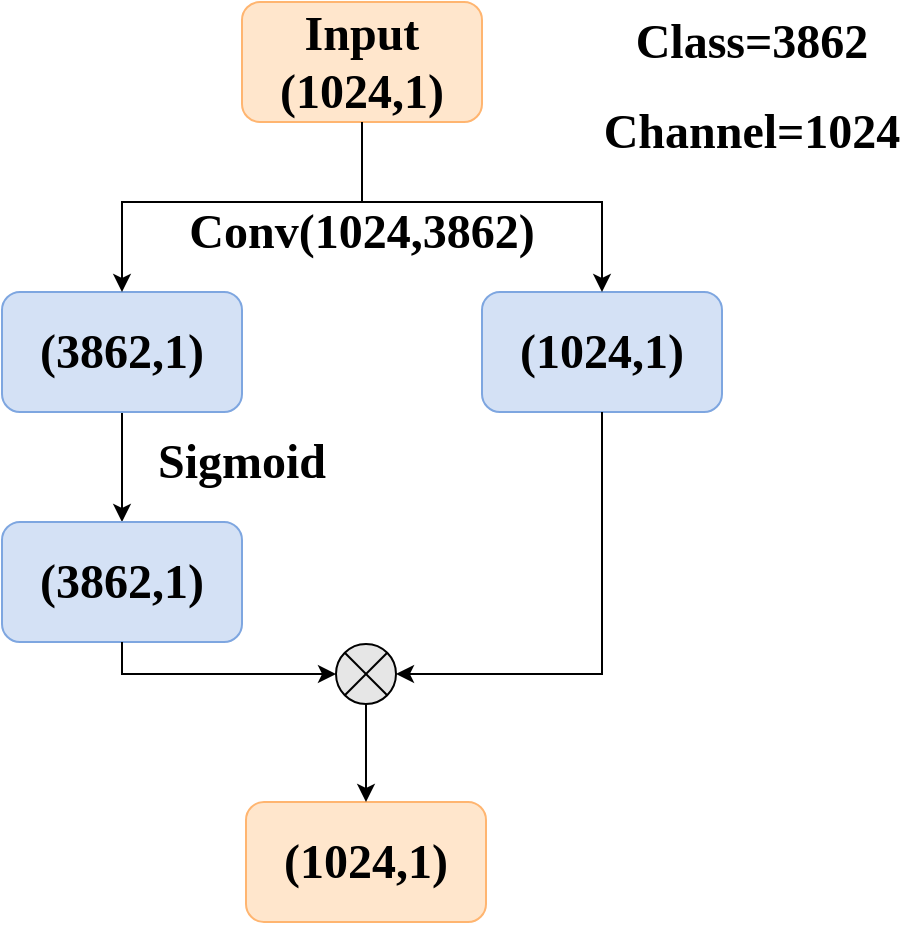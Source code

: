 <mxfile version="14.6.10" type="github">
  <diagram id="z1iZUHxwk2cOEqX16GdH" name="Page-1">
    <mxGraphModel dx="594" dy="616" grid="1" gridSize="10" guides="1" tooltips="1" connect="1" arrows="1" fold="1" page="1" pageScale="1" pageWidth="827" pageHeight="1169" math="0" shadow="0">
      <root>
        <mxCell id="0" />
        <mxCell id="1" parent="0" />
        <mxCell id="mXhgvyvCUNOTh_4j2mc--1" value="&lt;font style=&quot;font-size: 24px&quot; face=&quot;Times New Roman&quot;&gt;&lt;b&gt;Input&lt;br&gt;(1024,1)&lt;/b&gt;&lt;/font&gt;" style="rounded=1;whiteSpace=wrap;html=1;fillColor=#FFE6CC;strokeColor=#FFB570;" vertex="1" parent="1">
          <mxGeometry x="280" y="30" width="120" height="60" as="geometry" />
        </mxCell>
        <mxCell id="mXhgvyvCUNOTh_4j2mc--2" value="" style="edgeStyle=orthogonalEdgeStyle;rounded=0;orthogonalLoop=1;jettySize=auto;html=1;" edge="1" parent="1" source="mXhgvyvCUNOTh_4j2mc--3" target="mXhgvyvCUNOTh_4j2mc--4">
          <mxGeometry relative="1" as="geometry" />
        </mxCell>
        <mxCell id="mXhgvyvCUNOTh_4j2mc--3" value="&lt;font style=&quot;font-size: 24px&quot; face=&quot;Times New Roman&quot;&gt;&lt;b&gt;(3862,1)&lt;/b&gt;&lt;/font&gt;" style="rounded=1;whiteSpace=wrap;html=1;fillColor=#D4E1F5;strokeColor=#7EA6E0;" vertex="1" parent="1">
          <mxGeometry x="160" y="175" width="120" height="60" as="geometry" />
        </mxCell>
        <mxCell id="mXhgvyvCUNOTh_4j2mc--4" value="&lt;font face=&quot;Times New Roman&quot; style=&quot;font-size: 24px&quot;&gt;&lt;b&gt;(3862,1)&lt;/b&gt;&lt;/font&gt;" style="rounded=1;whiteSpace=wrap;html=1;fillColor=#D4E1F5;strokeColor=#7EA6E0;" vertex="1" parent="1">
          <mxGeometry x="160" y="290" width="120" height="60" as="geometry" />
        </mxCell>
        <mxCell id="mXhgvyvCUNOTh_4j2mc--7" value="" style="endArrow=classic;html=1;rounded=0;edgeStyle=orthogonalEdgeStyle;exitX=0.5;exitY=1;exitDx=0;exitDy=0;entryX=0.5;entryY=0;entryDx=0;entryDy=0;" edge="1" parent="1" source="mXhgvyvCUNOTh_4j2mc--1" target="mXhgvyvCUNOTh_4j2mc--3">
          <mxGeometry width="50" height="50" relative="1" as="geometry">
            <mxPoint x="370" y="200" as="sourcePoint" />
            <mxPoint x="420" y="150" as="targetPoint" />
            <Array as="points">
              <mxPoint x="340" y="130" />
              <mxPoint x="220" y="130" />
            </Array>
          </mxGeometry>
        </mxCell>
        <mxCell id="mXhgvyvCUNOTh_4j2mc--14" value="&lt;span&gt;&lt;font face=&quot;Times New Roman&quot; style=&quot;font-size: 24px&quot;&gt;&lt;b&gt;(1024,1)&lt;/b&gt;&lt;/font&gt;&lt;/span&gt;" style="rounded=1;whiteSpace=wrap;html=1;fillColor=#FFE6CC;strokeColor=#FFB570;" vertex="1" parent="1">
          <mxGeometry x="282" y="430" width="120" height="60" as="geometry" />
        </mxCell>
        <mxCell id="mXhgvyvCUNOTh_4j2mc--35" value="" style="edgeStyle=orthogonalEdgeStyle;rounded=0;orthogonalLoop=1;jettySize=auto;html=1;" edge="1" parent="1" source="mXhgvyvCUNOTh_4j2mc--16" target="mXhgvyvCUNOTh_4j2mc--14">
          <mxGeometry relative="1" as="geometry" />
        </mxCell>
        <mxCell id="mXhgvyvCUNOTh_4j2mc--16" value="" style="ellipse;whiteSpace=wrap;html=1;aspect=fixed;fillColor=#E6E6E6;" vertex="1" parent="1">
          <mxGeometry x="327" y="351" width="30" height="30" as="geometry" />
        </mxCell>
        <mxCell id="mXhgvyvCUNOTh_4j2mc--17" value="" style="endArrow=classic;html=1;rounded=0;edgeStyle=orthogonalEdgeStyle;exitX=0.5;exitY=1;exitDx=0;exitDy=0;entryX=0;entryY=0.5;entryDx=0;entryDy=0;" edge="1" parent="1" source="mXhgvyvCUNOTh_4j2mc--4" target="mXhgvyvCUNOTh_4j2mc--16">
          <mxGeometry width="50" height="50" relative="1" as="geometry">
            <mxPoint x="50" y="475" as="sourcePoint" />
            <mxPoint x="100" y="425" as="targetPoint" />
          </mxGeometry>
        </mxCell>
        <mxCell id="mXhgvyvCUNOTh_4j2mc--18" value="" style="endArrow=none;html=1;rounded=0;edgeStyle=orthogonalEdgeStyle;exitX=0;exitY=0;exitDx=0;exitDy=0;entryX=1;entryY=1;entryDx=0;entryDy=0;fillColor=#E6E6E6;" edge="1" parent="1" source="mXhgvyvCUNOTh_4j2mc--16" target="mXhgvyvCUNOTh_4j2mc--16">
          <mxGeometry width="50" height="50" relative="1" as="geometry">
            <mxPoint x="42" y="391" as="sourcePoint" />
            <mxPoint x="92" y="341" as="targetPoint" />
          </mxGeometry>
        </mxCell>
        <mxCell id="mXhgvyvCUNOTh_4j2mc--19" value="" style="endArrow=none;html=1;rounded=0;edgeStyle=orthogonalEdgeStyle;exitX=0;exitY=1;exitDx=0;exitDy=0;entryX=1;entryY=0;entryDx=0;entryDy=0;fillColor=#E6E6E6;" edge="1" parent="1" source="mXhgvyvCUNOTh_4j2mc--16" target="mXhgvyvCUNOTh_4j2mc--16">
          <mxGeometry width="50" height="50" relative="1" as="geometry">
            <mxPoint x="422" y="331" as="sourcePoint" />
            <mxPoint x="472" y="281" as="targetPoint" />
          </mxGeometry>
        </mxCell>
        <mxCell id="mXhgvyvCUNOTh_4j2mc--21" value="&lt;font style=&quot;font-size: 24px&quot; face=&quot;Times New Roman&quot;&gt;&lt;b&gt;(1024,1)&lt;/b&gt;&lt;/font&gt;" style="rounded=1;whiteSpace=wrap;html=1;fillColor=#D4E1F5;strokeColor=#7EA6E0;" vertex="1" parent="1">
          <mxGeometry x="400" y="175" width="120" height="60" as="geometry" />
        </mxCell>
        <mxCell id="mXhgvyvCUNOTh_4j2mc--23" value="" style="endArrow=classic;html=1;rounded=0;edgeStyle=orthogonalEdgeStyle;exitX=0.5;exitY=1;exitDx=0;exitDy=0;entryX=0.5;entryY=0;entryDx=0;entryDy=0;" edge="1" parent="1" source="mXhgvyvCUNOTh_4j2mc--1" target="mXhgvyvCUNOTh_4j2mc--21">
          <mxGeometry width="50" height="50" relative="1" as="geometry">
            <mxPoint x="570" y="110" as="sourcePoint" />
            <mxPoint x="650" y="150" as="targetPoint" />
            <Array as="points">
              <mxPoint x="340" y="130" />
              <mxPoint x="460" y="130" />
            </Array>
          </mxGeometry>
        </mxCell>
        <mxCell id="mXhgvyvCUNOTh_4j2mc--24" value="" style="endArrow=classic;html=1;rounded=0;edgeStyle=orthogonalEdgeStyle;exitX=0.5;exitY=1;exitDx=0;exitDy=0;entryX=1;entryY=0.5;entryDx=0;entryDy=0;" edge="1" parent="1" source="mXhgvyvCUNOTh_4j2mc--21" target="mXhgvyvCUNOTh_4j2mc--16">
          <mxGeometry width="50" height="50" relative="1" as="geometry">
            <mxPoint x="460" y="350" as="sourcePoint" />
            <mxPoint x="345" y="376" as="targetPoint" />
          </mxGeometry>
        </mxCell>
        <mxCell id="mXhgvyvCUNOTh_4j2mc--30" value="&lt;font style=&quot;font-size: 24px&quot; face=&quot;Times New Roman&quot;&gt;&lt;b&gt;Sigmoid&lt;/b&gt;&lt;/font&gt;" style="text;html=1;strokeColor=none;fillColor=none;align=center;verticalAlign=middle;whiteSpace=wrap;rounded=0;" vertex="1" parent="1">
          <mxGeometry x="230" y="245" width="100" height="30" as="geometry" />
        </mxCell>
        <mxCell id="mXhgvyvCUNOTh_4j2mc--34" value="&lt;font style=&quot;font-size: 24px&quot; face=&quot;Times New Roman&quot;&gt;&lt;b&gt;Conv(1024,3862)&lt;/b&gt;&lt;/font&gt;" style="text;html=1;strokeColor=none;fillColor=none;align=center;verticalAlign=middle;whiteSpace=wrap;rounded=0;" vertex="1" parent="1">
          <mxGeometry x="240" y="130" width="200" height="30" as="geometry" />
        </mxCell>
        <mxCell id="mXhgvyvCUNOTh_4j2mc--36" value="&lt;font style=&quot;font-size: 24px&quot; face=&quot;Times New Roman&quot;&gt;&lt;b&gt;Class=3862&lt;/b&gt;&lt;/font&gt;" style="text;html=1;strokeColor=none;fillColor=none;align=center;verticalAlign=middle;whiteSpace=wrap;rounded=0;" vertex="1" parent="1">
          <mxGeometry x="470" y="30" width="130" height="40" as="geometry" />
        </mxCell>
        <mxCell id="mXhgvyvCUNOTh_4j2mc--37" value="&lt;font style=&quot;font-size: 24px&quot; face=&quot;Times New Roman&quot;&gt;&lt;b&gt;Channel=1024&lt;/b&gt;&lt;/font&gt;" style="text;html=1;strokeColor=none;fillColor=none;align=center;verticalAlign=middle;whiteSpace=wrap;rounded=0;" vertex="1" parent="1">
          <mxGeometry x="450" y="80" width="170" height="30" as="geometry" />
        </mxCell>
      </root>
    </mxGraphModel>
  </diagram>
</mxfile>
